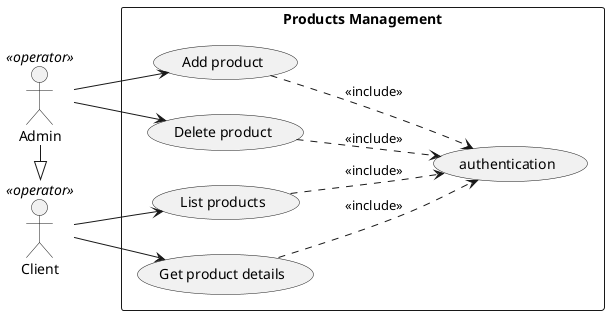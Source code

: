 @startuml
left to right direction
Client    <<operator>> as client
Admin    <<operator>> as admin


rectangle "Products Management" {
  (List products) as listProducts
  (Add product) as addProduct
  (Delete product) as delProduct
  (Get product details) as getDetails
  (authentication) as auth
}

client --> listProducts
client --> getDetails
admin --> addProduct
admin --> delProduct

listProducts ..> auth : <<include>>
getDetails ..> auth : <<include>>
addProduct ..> auth : <<include>>
delProduct ..> auth : <<include>>

admin -|> client
@enduml
